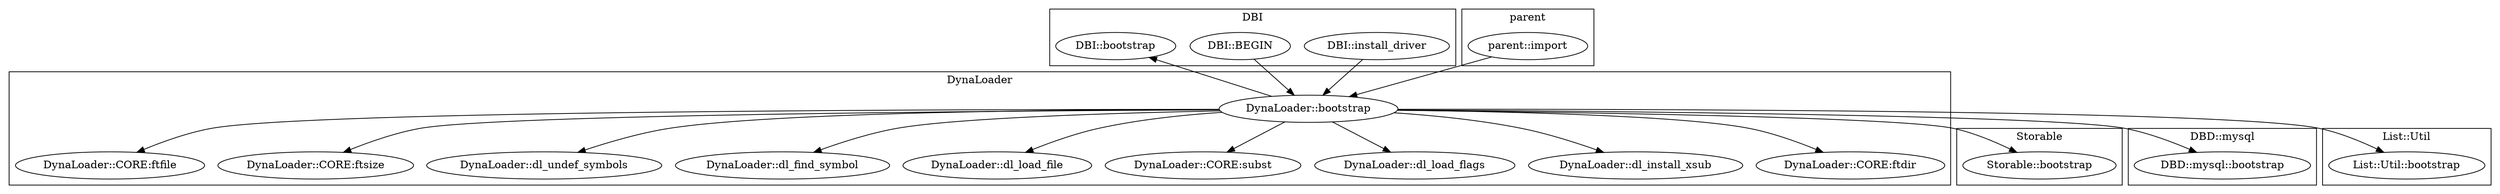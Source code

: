 digraph {
graph [overlap=false]
subgraph cluster_Storable {
	label="Storable";
	"Storable::bootstrap";
}
subgraph cluster_DynaLoader {
	label="DynaLoader";
	"DynaLoader::CORE:ftfile";
	"DynaLoader::CORE:ftsize";
	"DynaLoader::dl_undef_symbols";
	"DynaLoader::dl_find_symbol";
	"DynaLoader::dl_load_file";
	"DynaLoader::CORE:subst";
	"DynaLoader::dl_load_flags";
	"DynaLoader::dl_install_xsub";
	"DynaLoader::CORE:ftdir";
	"DynaLoader::bootstrap";
}
subgraph cluster_DBI {
	label="DBI";
	"DBI::install_driver";
	"DBI::BEGIN";
	"DBI::bootstrap";
}
subgraph cluster_DBD_mysql {
	label="DBD::mysql";
	"DBD::mysql::bootstrap";
}
subgraph cluster_List_Util {
	label="List::Util";
	"List::Util::bootstrap";
}
subgraph cluster_parent {
	label="parent";
	"parent::import";
}
"DynaLoader::bootstrap" -> "DynaLoader::dl_find_symbol";
"DynaLoader::bootstrap" -> "DynaLoader::CORE:ftsize";
"DynaLoader::bootstrap" -> "DynaLoader::dl_load_file";
"DBI::BEGIN" -> "DynaLoader::bootstrap";
"DBI::install_driver" -> "DynaLoader::bootstrap";
"parent::import" -> "DynaLoader::bootstrap";
"DynaLoader::bootstrap" -> "List::Util::bootstrap";
"DynaLoader::bootstrap" -> "DynaLoader::CORE:ftfile";
"DynaLoader::bootstrap" -> "DynaLoader::CORE:subst";
"DynaLoader::bootstrap" -> "DBD::mysql::bootstrap";
"DynaLoader::bootstrap" -> "Storable::bootstrap";
"DynaLoader::bootstrap" -> "DBI::bootstrap";
"DynaLoader::bootstrap" -> "DynaLoader::CORE:ftdir";
"DynaLoader::bootstrap" -> "DynaLoader::dl_undef_symbols";
"DynaLoader::bootstrap" -> "DynaLoader::dl_load_flags";
"DynaLoader::bootstrap" -> "DynaLoader::dl_install_xsub";
}

